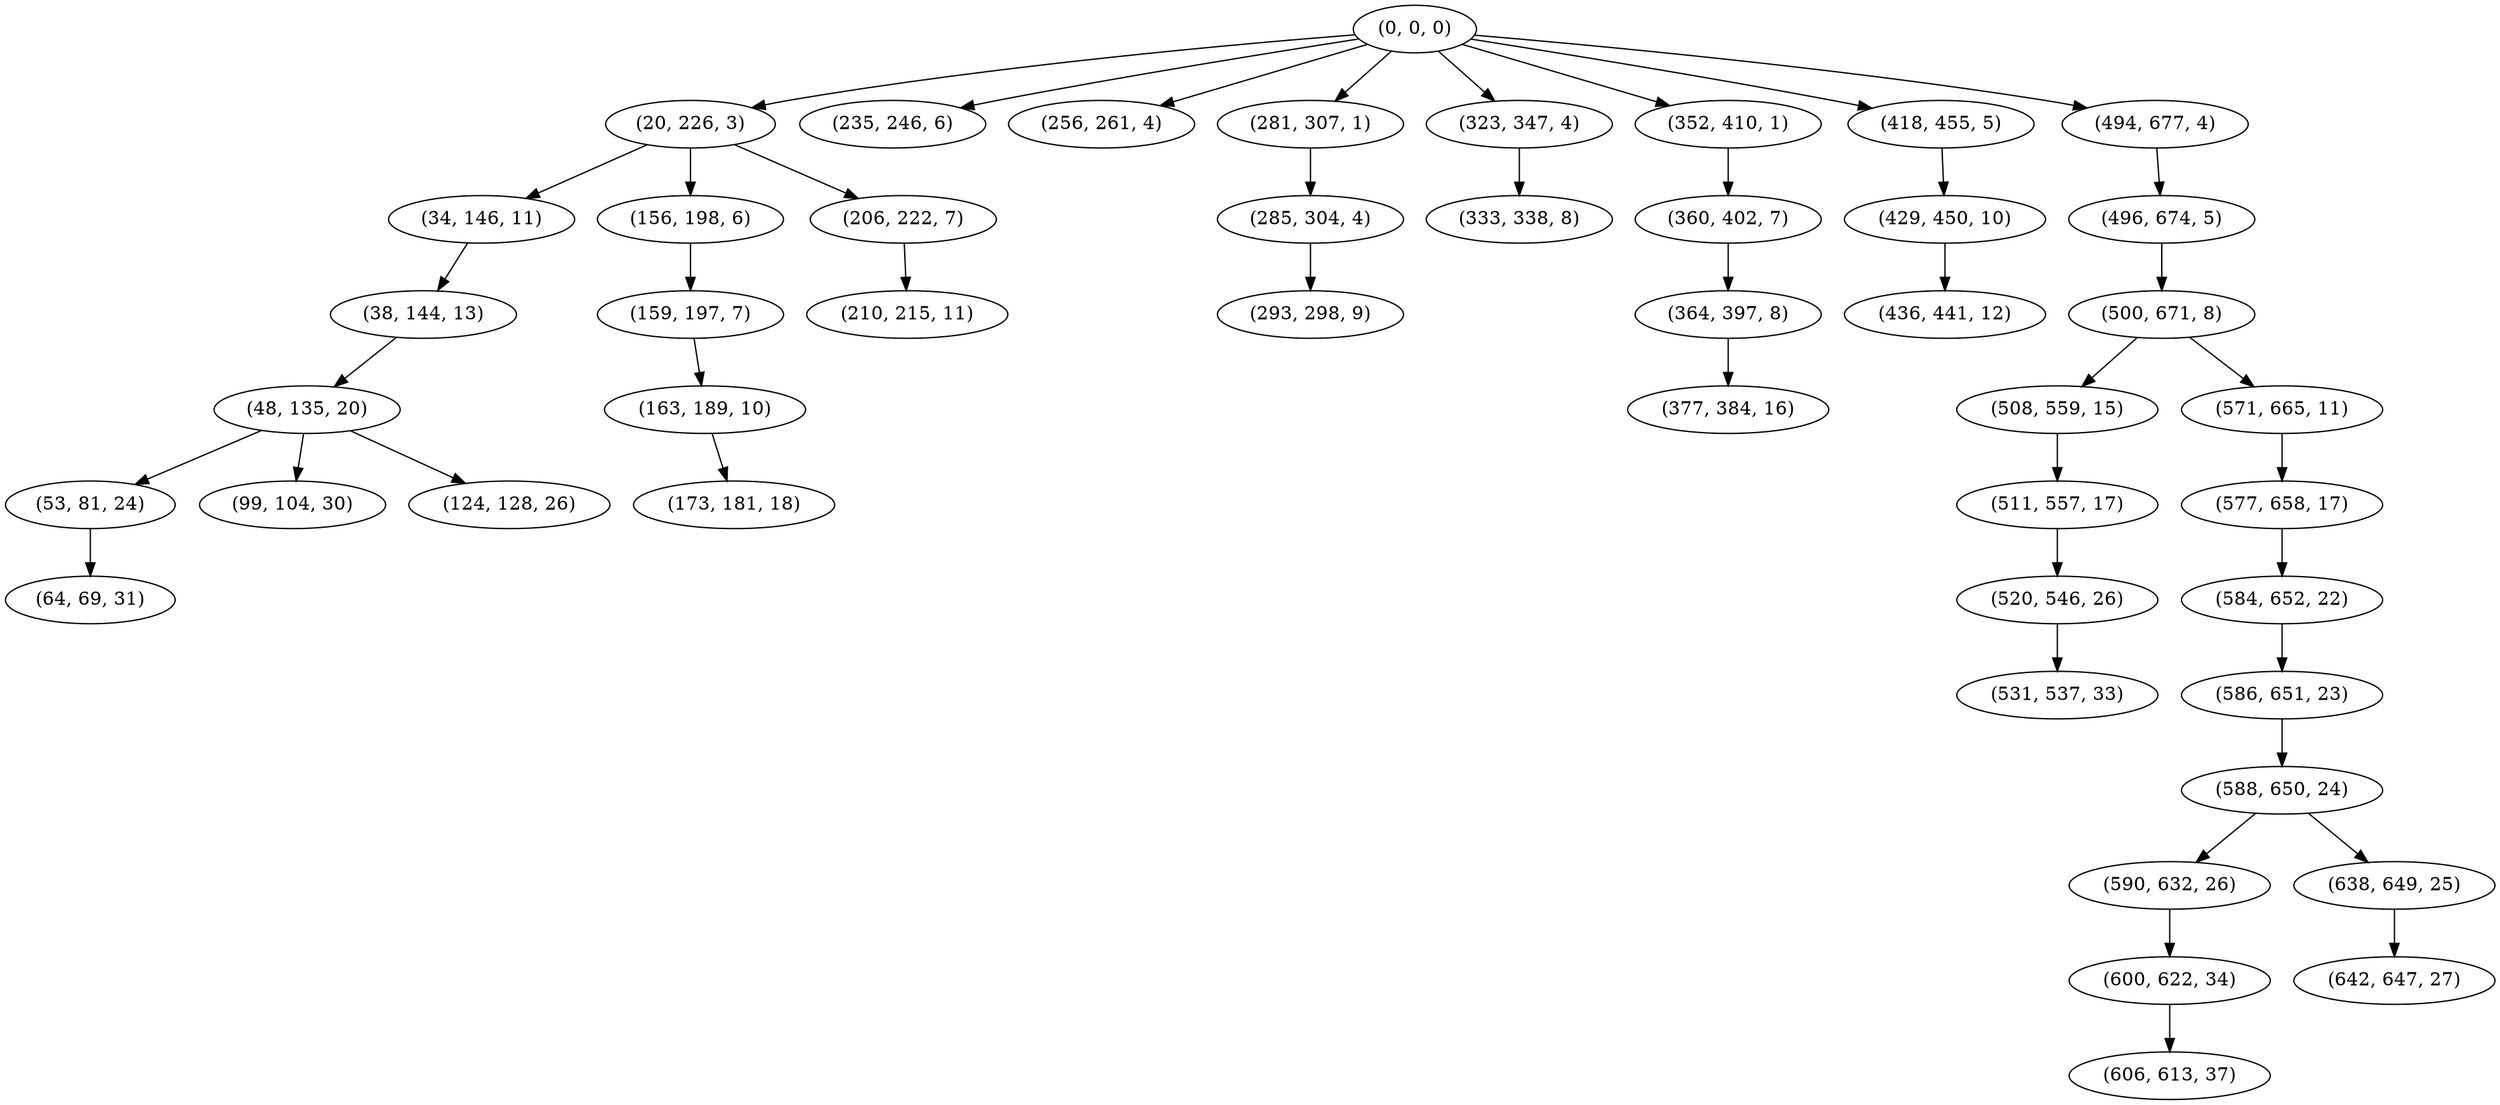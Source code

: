 digraph tree {
    "(0, 0, 0)";
    "(20, 226, 3)";
    "(34, 146, 11)";
    "(38, 144, 13)";
    "(48, 135, 20)";
    "(53, 81, 24)";
    "(64, 69, 31)";
    "(99, 104, 30)";
    "(124, 128, 26)";
    "(156, 198, 6)";
    "(159, 197, 7)";
    "(163, 189, 10)";
    "(173, 181, 18)";
    "(206, 222, 7)";
    "(210, 215, 11)";
    "(235, 246, 6)";
    "(256, 261, 4)";
    "(281, 307, 1)";
    "(285, 304, 4)";
    "(293, 298, 9)";
    "(323, 347, 4)";
    "(333, 338, 8)";
    "(352, 410, 1)";
    "(360, 402, 7)";
    "(364, 397, 8)";
    "(377, 384, 16)";
    "(418, 455, 5)";
    "(429, 450, 10)";
    "(436, 441, 12)";
    "(494, 677, 4)";
    "(496, 674, 5)";
    "(500, 671, 8)";
    "(508, 559, 15)";
    "(511, 557, 17)";
    "(520, 546, 26)";
    "(531, 537, 33)";
    "(571, 665, 11)";
    "(577, 658, 17)";
    "(584, 652, 22)";
    "(586, 651, 23)";
    "(588, 650, 24)";
    "(590, 632, 26)";
    "(600, 622, 34)";
    "(606, 613, 37)";
    "(638, 649, 25)";
    "(642, 647, 27)";
    "(0, 0, 0)" -> "(20, 226, 3)";
    "(0, 0, 0)" -> "(235, 246, 6)";
    "(0, 0, 0)" -> "(256, 261, 4)";
    "(0, 0, 0)" -> "(281, 307, 1)";
    "(0, 0, 0)" -> "(323, 347, 4)";
    "(0, 0, 0)" -> "(352, 410, 1)";
    "(0, 0, 0)" -> "(418, 455, 5)";
    "(0, 0, 0)" -> "(494, 677, 4)";
    "(20, 226, 3)" -> "(34, 146, 11)";
    "(20, 226, 3)" -> "(156, 198, 6)";
    "(20, 226, 3)" -> "(206, 222, 7)";
    "(34, 146, 11)" -> "(38, 144, 13)";
    "(38, 144, 13)" -> "(48, 135, 20)";
    "(48, 135, 20)" -> "(53, 81, 24)";
    "(48, 135, 20)" -> "(99, 104, 30)";
    "(48, 135, 20)" -> "(124, 128, 26)";
    "(53, 81, 24)" -> "(64, 69, 31)";
    "(156, 198, 6)" -> "(159, 197, 7)";
    "(159, 197, 7)" -> "(163, 189, 10)";
    "(163, 189, 10)" -> "(173, 181, 18)";
    "(206, 222, 7)" -> "(210, 215, 11)";
    "(281, 307, 1)" -> "(285, 304, 4)";
    "(285, 304, 4)" -> "(293, 298, 9)";
    "(323, 347, 4)" -> "(333, 338, 8)";
    "(352, 410, 1)" -> "(360, 402, 7)";
    "(360, 402, 7)" -> "(364, 397, 8)";
    "(364, 397, 8)" -> "(377, 384, 16)";
    "(418, 455, 5)" -> "(429, 450, 10)";
    "(429, 450, 10)" -> "(436, 441, 12)";
    "(494, 677, 4)" -> "(496, 674, 5)";
    "(496, 674, 5)" -> "(500, 671, 8)";
    "(500, 671, 8)" -> "(508, 559, 15)";
    "(500, 671, 8)" -> "(571, 665, 11)";
    "(508, 559, 15)" -> "(511, 557, 17)";
    "(511, 557, 17)" -> "(520, 546, 26)";
    "(520, 546, 26)" -> "(531, 537, 33)";
    "(571, 665, 11)" -> "(577, 658, 17)";
    "(577, 658, 17)" -> "(584, 652, 22)";
    "(584, 652, 22)" -> "(586, 651, 23)";
    "(586, 651, 23)" -> "(588, 650, 24)";
    "(588, 650, 24)" -> "(590, 632, 26)";
    "(588, 650, 24)" -> "(638, 649, 25)";
    "(590, 632, 26)" -> "(600, 622, 34)";
    "(600, 622, 34)" -> "(606, 613, 37)";
    "(638, 649, 25)" -> "(642, 647, 27)";
}
